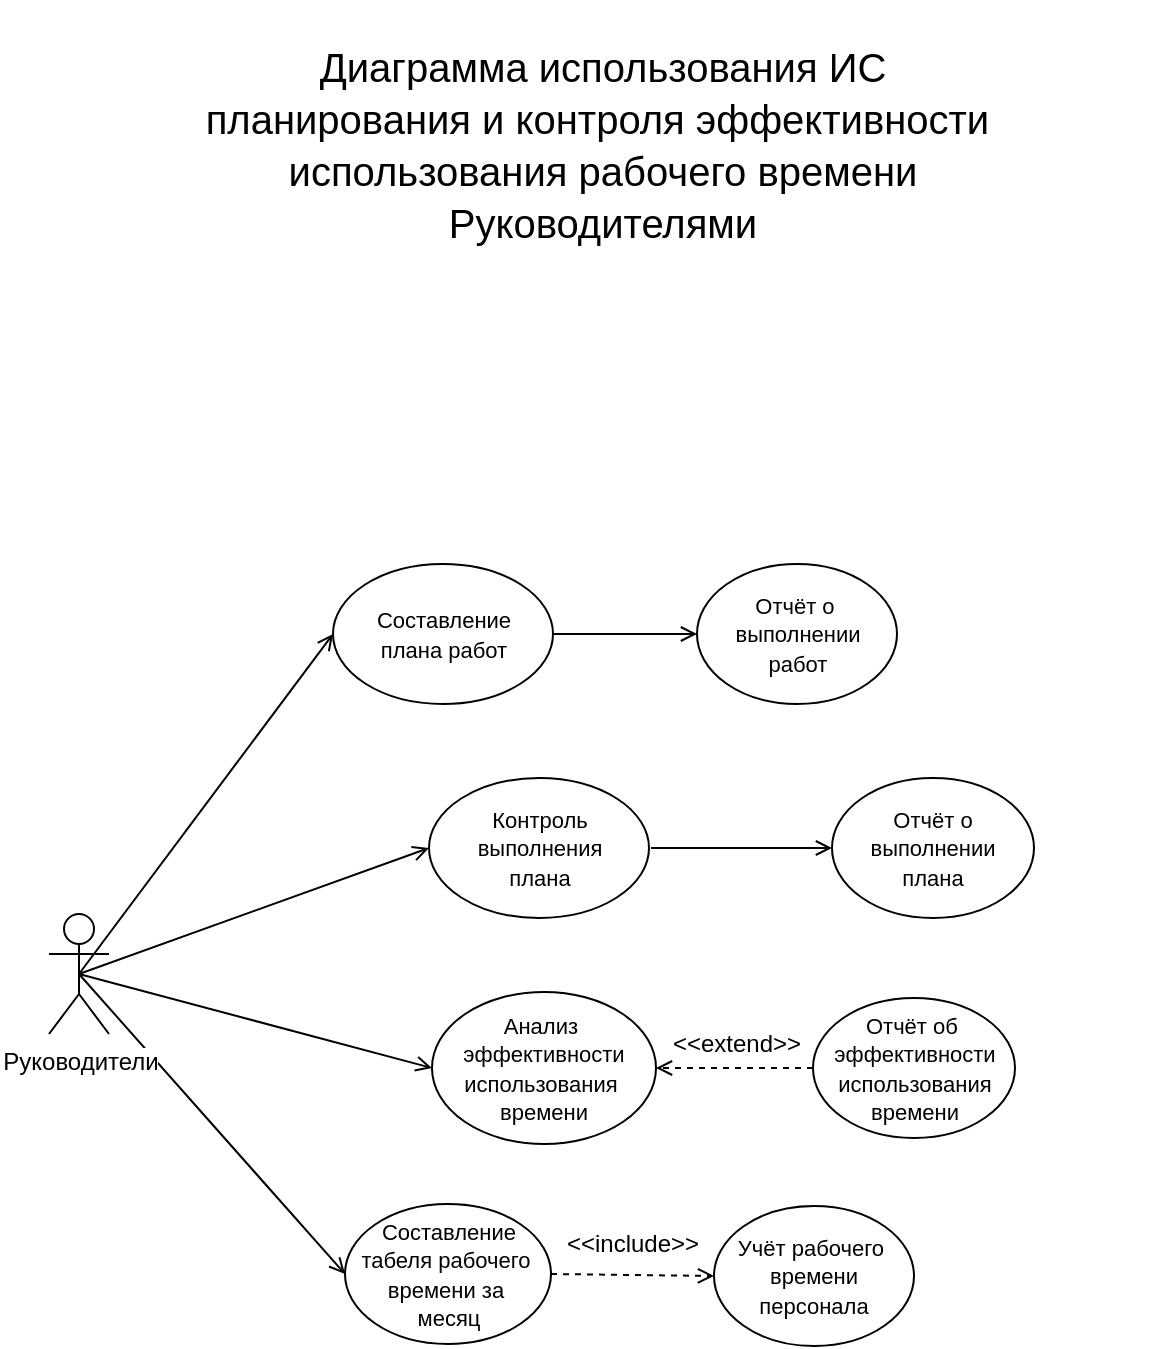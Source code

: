 <mxfile pages="1" version="11.2.9" type="github"><diagram id="gUE6pGylA50wFAgbZBSj" name="Страница 1"><mxGraphModel dx="1422" dy="741" grid="1" gridSize="10" guides="1" tooltips="1" connect="1" arrows="1" fold="1" page="1" pageScale="1" pageWidth="827" pageHeight="1169" math="0" shadow="0"><root><mxCell id="0"/><mxCell id="1" parent="0"/><mxCell id="Hgtn6LA1O5fsD3Cfn6pJ-8" style="rounded=0;orthogonalLoop=1;jettySize=auto;html=1;exitX=0.5;exitY=0.5;exitDx=0;exitDy=0;exitPerimeter=0;entryX=0;entryY=0.5;entryDx=0;entryDy=0;endArrow=open;endFill=0;" parent="1" source="TS9M7SAcHuEJVFybEGZB-1" target="Hgtn6LA1O5fsD3Cfn6pJ-1" edge="1"><mxGeometry relative="1" as="geometry"/></mxCell><mxCell id="Hgtn6LA1O5fsD3Cfn6pJ-10" style="edgeStyle=none;rounded=0;orthogonalLoop=1;jettySize=auto;html=1;exitX=0.5;exitY=0.5;exitDx=0;exitDy=0;exitPerimeter=0;endArrow=open;endFill=0;entryX=0;entryY=0.5;entryDx=0;entryDy=0;" parent="1" source="TS9M7SAcHuEJVFybEGZB-1" target="Hgtn6LA1O5fsD3Cfn6pJ-6" edge="1"><mxGeometry relative="1" as="geometry"/></mxCell><mxCell id="Hgtn6LA1O5fsD3Cfn6pJ-17" style="edgeStyle=none;rounded=0;orthogonalLoop=1;jettySize=auto;html=1;exitX=0.5;exitY=0.5;exitDx=0;exitDy=0;exitPerimeter=0;endArrow=open;endFill=0;entryX=0;entryY=0.5;entryDx=0;entryDy=0;" parent="1" source="TS9M7SAcHuEJVFybEGZB-1" target="Hgtn6LA1O5fsD3Cfn6pJ-13" edge="1"><mxGeometry relative="1" as="geometry"><mxPoint x="403.5" y="580.0" as="targetPoint"/></mxGeometry></mxCell><mxCell id="Hgtn6LA1O5fsD3Cfn6pJ-29" style="edgeStyle=none;rounded=0;orthogonalLoop=1;jettySize=auto;html=1;exitX=0.5;exitY=0.5;exitDx=0;exitDy=0;exitPerimeter=0;endArrow=open;endFill=0;entryX=0;entryY=0.5;entryDx=0;entryDy=0;" parent="1" source="TS9M7SAcHuEJVFybEGZB-1" target="Hgtn6LA1O5fsD3Cfn6pJ-28" edge="1"><mxGeometry relative="1" as="geometry"/></mxCell><mxCell id="TS9M7SAcHuEJVFybEGZB-1" value="Руководители" style="shape=umlActor;verticalLabelPosition=bottom;labelBackgroundColor=#ffffff;verticalAlign=top;html=1;" parent="1" vertex="1"><mxGeometry x="178.5" y="475" width="30" height="60" as="geometry"/></mxCell><mxCell id="TS9M7SAcHuEJVFybEGZB-3" value="&lt;pre style=&quot;line-height: 130% ; font-size: 20px&quot;&gt;&lt;font face=&quot;Helvetica&quot;&gt;Диаграмма использования ИС&lt;br&gt;планирования и контроля эффективности &lt;br&gt;использования рабочего времени&lt;br&gt;&lt;span&gt;Руководителями&lt;/span&gt;&lt;/font&gt;&lt;/pre&gt;" style="text;strokeColor=none;fillColor=none;html=1;fontSize=22;fontStyle=0;verticalAlign=middle;align=center;" parent="1" vertex="1"><mxGeometry x="170" y="40" width="570" height="100" as="geometry"/></mxCell><mxCell id="Hgtn6LA1O5fsD3Cfn6pJ-1" value="&lt;span style=&quot;font-size: 11px ; white-space: nowrap&quot;&gt;Контроль&lt;br&gt;выполнения &lt;br&gt;плана&lt;br&gt;&lt;/span&gt;" style="ellipse;whiteSpace=wrap;html=1;align=center;" parent="1" vertex="1"><mxGeometry x="368.5" y="407" width="110" height="70" as="geometry"/></mxCell><mxCell id="Hgtn6LA1O5fsD3Cfn6pJ-9" style="edgeStyle=none;rounded=0;orthogonalLoop=1;jettySize=auto;html=1;endArrow=open;endFill=0;exitX=1;exitY=0.5;exitDx=0;exitDy=0;entryX=0;entryY=0.5;entryDx=0;entryDy=0;" parent="1" source="Hgtn6LA1O5fsD3Cfn6pJ-28" target="Hgtn6LA1O5fsD3Cfn6pJ-3" edge="1"><mxGeometry relative="1" as="geometry"><mxPoint x="471.5" y="335" as="targetPoint"/><mxPoint x="290.5" y="650" as="sourcePoint"/></mxGeometry></mxCell><mxCell id="Hgtn6LA1O5fsD3Cfn6pJ-7" style="rounded=0;orthogonalLoop=1;jettySize=auto;html=1;entryX=0;entryY=0.5;entryDx=0;entryDy=0;endArrow=open;endFill=0;" parent="1" target="Hgtn6LA1O5fsD3Cfn6pJ-5" edge="1"><mxGeometry relative="1" as="geometry"><mxPoint x="479.5" y="442" as="sourcePoint"/></mxGeometry></mxCell><mxCell id="Hgtn6LA1O5fsD3Cfn6pJ-3" value="&lt;div&gt;&lt;span style=&quot;font-size: 11px ; white-space: nowrap&quot;&gt;Отчёт о&amp;nbsp;&lt;/span&gt;&lt;/div&gt;&lt;div&gt;&lt;span style=&quot;font-size: 11px ; white-space: nowrap&quot;&gt;выполнении&lt;/span&gt;&lt;/div&gt;&lt;div&gt;&lt;span style=&quot;font-size: 11px ; white-space: nowrap&quot;&gt;работ&lt;/span&gt;&lt;/div&gt;" style="ellipse;whiteSpace=wrap;html=1;align=center;" parent="1" vertex="1"><mxGeometry x="502.5" y="300" width="100" height="70" as="geometry"/></mxCell><mxCell id="Hgtn6LA1O5fsD3Cfn6pJ-5" value="&lt;span style=&quot;font-size: 11px ; white-space: nowrap ; text-align: left&quot;&gt;Отчёт о &lt;br&gt;выполнении &lt;br&gt;плана&lt;/span&gt;" style="ellipse;whiteSpace=wrap;html=1;align=center;" parent="1" vertex="1"><mxGeometry x="570" y="407" width="101" height="70" as="geometry"/></mxCell><mxCell id="Hgtn6LA1O5fsD3Cfn6pJ-6" value="&lt;div&gt;&lt;span style=&quot;font-size: 11px ; white-space: nowrap&quot;&gt;Составление&lt;/span&gt;&lt;/div&gt;&lt;div&gt;&lt;span style=&quot;font-size: 11px ; white-space: nowrap&quot;&gt;табеля рабочего&amp;nbsp;&lt;/span&gt;&lt;/div&gt;&lt;div&gt;&lt;span style=&quot;font-size: 11px ; white-space: nowrap&quot;&gt;времени&amp;nbsp;&lt;/span&gt;&lt;span style=&quot;font-size: 11px ; white-space: nowrap&quot;&gt;за&amp;nbsp;&lt;/span&gt;&lt;/div&gt;&lt;div&gt;&lt;span style=&quot;font-size: 11px ; white-space: nowrap&quot;&gt;месяц&lt;/span&gt;&lt;/div&gt;" style="ellipse;whiteSpace=wrap;html=1;align=center;" parent="1" vertex="1"><mxGeometry x="326.5" y="620" width="103" height="70" as="geometry"/></mxCell><mxCell id="Hgtn6LA1O5fsD3Cfn6pJ-19" style="edgeStyle=none;rounded=0;orthogonalLoop=1;jettySize=auto;html=1;exitX=1;exitY=0.5;exitDx=0;exitDy=0;endArrow=open;endFill=0;dashed=1;entryX=0;entryY=0.5;entryDx=0;entryDy=0;startArrow=none;startFill=0;" parent="1" source="Hgtn6LA1O5fsD3Cfn6pJ-6" target="Hgtn6LA1O5fsD3Cfn6pJ-21" edge="1"><mxGeometry relative="1" as="geometry"><mxPoint x="511" y="560" as="targetPoint"/></mxGeometry></mxCell><mxCell id="Hgtn6LA1O5fsD3Cfn6pJ-20" value="&amp;lt;&amp;lt;include&amp;gt;&amp;gt;" style="text;html=1;resizable=0;points=[];align=center;verticalAlign=middle;labelBackgroundColor=#ffffff;" parent="Hgtn6LA1O5fsD3Cfn6pJ-19" vertex="1" connectable="0"><mxGeometry x="-0.245" y="2" relative="1" as="geometry"><mxPoint x="9.5" y="-13.5" as="offset"/></mxGeometry></mxCell><mxCell id="Hgtn6LA1O5fsD3Cfn6pJ-13" value="&lt;font style=&quot;font-size: 11px&quot;&gt;&lt;span style=&quot;text-align: left ; white-space: nowrap ; line-height: 11px&quot;&gt;Анализ&amp;nbsp;&lt;br&gt;эффективности&lt;br&gt;использования&amp;nbsp;&lt;br&gt;&lt;/span&gt;&lt;span style=&quot;text-align: left&quot;&gt;времени&lt;/span&gt;&lt;/font&gt;" style="ellipse;whiteSpace=wrap;html=1;align=center;" parent="1" vertex="1"><mxGeometry x="370" y="514" width="112" height="76" as="geometry"/></mxCell><mxCell id="Hgtn6LA1O5fsD3Cfn6pJ-21" value="&lt;div&gt;&lt;span style=&quot;font-size: 11px ; white-space: nowrap&quot;&gt;Учёт рабочего&amp;nbsp;&lt;/span&gt;&lt;/div&gt;&lt;div&gt;&lt;span style=&quot;font-size: 11px ; white-space: nowrap&quot;&gt;времени&lt;/span&gt;&lt;/div&gt;&lt;div&gt;&lt;span style=&quot;font-size: 11px ; white-space: nowrap&quot;&gt;персонала&lt;br&gt;&lt;/span&gt;&lt;/div&gt;" style="ellipse;whiteSpace=wrap;html=1;align=center;" parent="1" vertex="1"><mxGeometry x="511" y="621" width="100" height="70" as="geometry"/></mxCell><mxCell id="Hgtn6LA1O5fsD3Cfn6pJ-28" value="&lt;span style=&quot;font-size: 11px ; white-space: nowrap&quot;&gt;Составление&lt;br&gt;плана работ&lt;br&gt;&lt;/span&gt;" style="ellipse;whiteSpace=wrap;html=1;align=center;" parent="1" vertex="1"><mxGeometry x="320.5" y="300" width="110" height="70" as="geometry"/></mxCell><mxCell id="Hgtn6LA1O5fsD3Cfn6pJ-33" style="edgeStyle=none;rounded=0;orthogonalLoop=1;jettySize=auto;html=1;exitX=0;exitY=0.5;exitDx=0;exitDy=0;entryX=1;entryY=0.5;entryDx=0;entryDy=0;endArrow=open;endFill=0;dashed=1;" parent="1" source="Hgtn6LA1O5fsD3Cfn6pJ-32" target="Hgtn6LA1O5fsD3Cfn6pJ-13" edge="1"><mxGeometry relative="1" as="geometry"/></mxCell><mxCell id="Hgtn6LA1O5fsD3Cfn6pJ-34" value="&amp;lt;&amp;lt;extend&amp;gt;&amp;gt;" style="text;html=1;resizable=0;points=[];align=center;verticalAlign=middle;labelBackgroundColor=#ffffff;" parent="Hgtn6LA1O5fsD3Cfn6pJ-33" vertex="1" connectable="0"><mxGeometry x="-0.4" y="1" relative="1" as="geometry"><mxPoint x="-15" y="-13" as="offset"/></mxGeometry></mxCell><mxCell id="Hgtn6LA1O5fsD3Cfn6pJ-32" value="&lt;span style=&quot;font-size: 11px ; white-space: nowrap ; text-align: left&quot;&gt;Отчёт об&amp;nbsp;&lt;br&gt;эффективности &lt;br&gt;использования&lt;br&gt;времени&lt;br&gt;&lt;/span&gt;" style="ellipse;whiteSpace=wrap;html=1;align=center;" parent="1" vertex="1"><mxGeometry x="560.5" y="517" width="101" height="70" as="geometry"/></mxCell></root></mxGraphModel></diagram></mxfile>